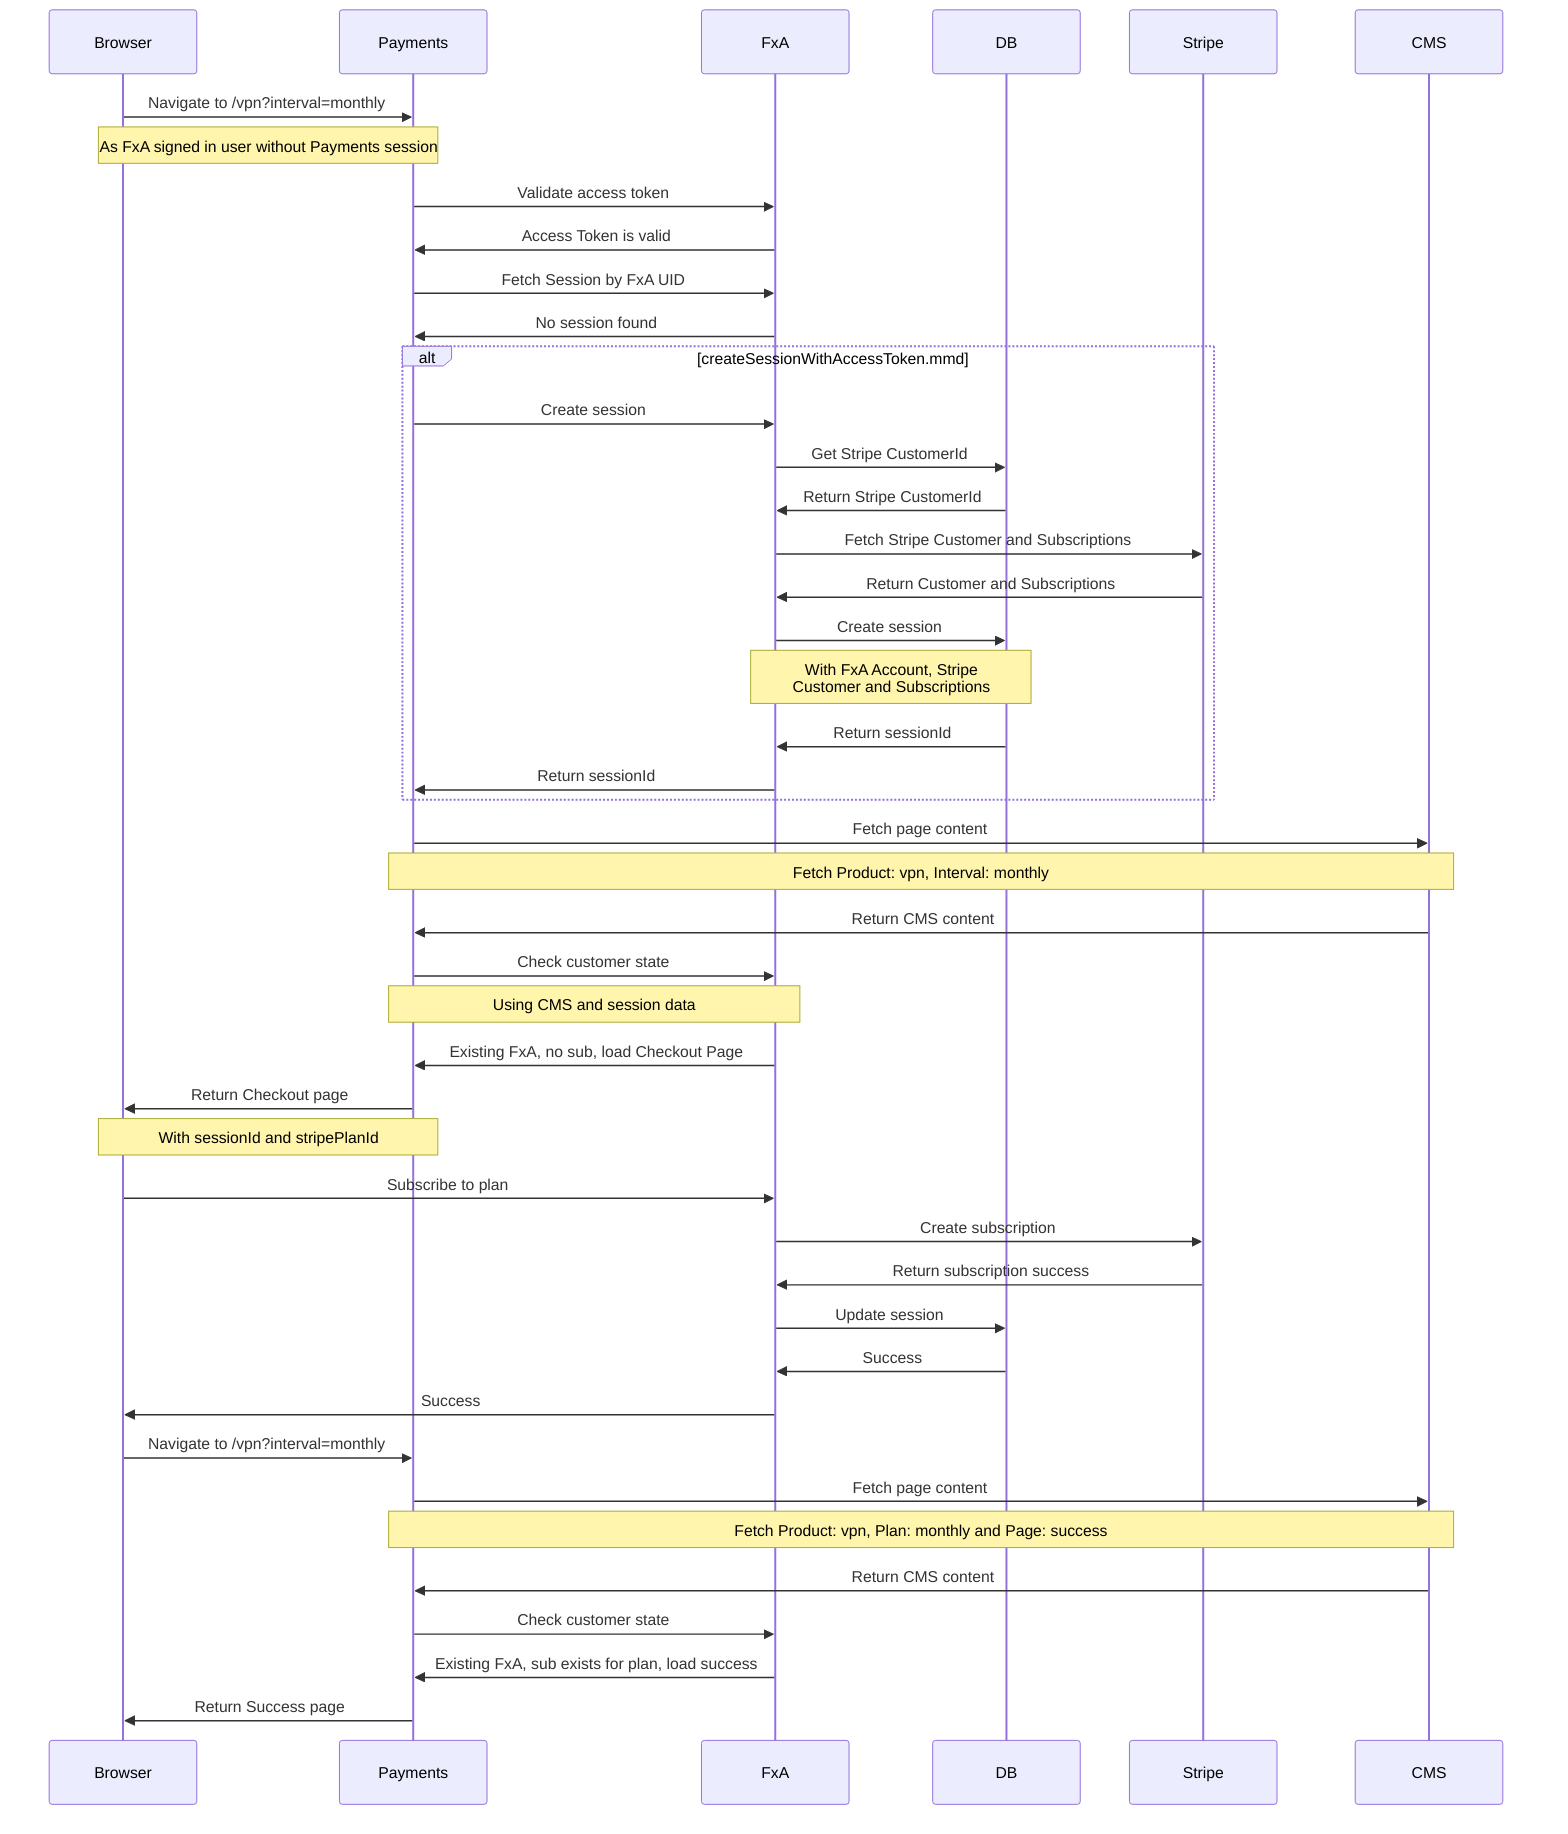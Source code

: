 sequenceDiagram
    participant B as Browser
    participant P as Payments
    participant F as FxA
    participant D as DB
    participant S as Stripe
    participant C as CMS

    B->>P: Navigate to /vpn?interval=monthly
    Note over B,P: As FxA signed in user without Payments session
    P->>F: Validate access token
    F->>P: Access Token is valid
    P->>F: Fetch Session by FxA UID
    F->>P: No session found
    alt createSessionWithAccessToken.mmd
      P->>F: Create session
      F->>D: Get Stripe CustomerId
      D->>F: Return Stripe CustomerId
      F->>S: Fetch Stripe Customer and Subscriptions
      S->>F: Return Customer and Subscriptions
      F->>D: Create session 
      Note over F,D: With FxA Account, Stripe<br/>Customer and Subscriptions
      D->>F: Return sessionId
      F->>P: Return sessionId
    end
    P->>C: Fetch page content 
    Note over P,C: Fetch Product: vpn, Interval: monthly
    C->>P: Return CMS content
    P->>F: Check customer state
    Note over P,F: Using CMS and session data
    F->>P: Existing FxA, no sub, load Checkout Page
    P->>B: Return Checkout page
    Note over P,B: With sessionId and stripePlanId
    B->>F: Subscribe to plan
    F->>S: Create subscription
    S->>F: Return subscription success
    F->>D: Update session
    D->>F: Success
    F->>B: Success
    B->>P: Navigate to /vpn?interval=monthly
    P->>C: Fetch page content 
    Note over P,C: Fetch Product: vpn, Plan: monthly and Page: success
    C->>P: Return CMS content
    P->>F: Check customer state
    F->>P: Existing FxA, sub exists for plan, load success
    P->>B: Return Success page